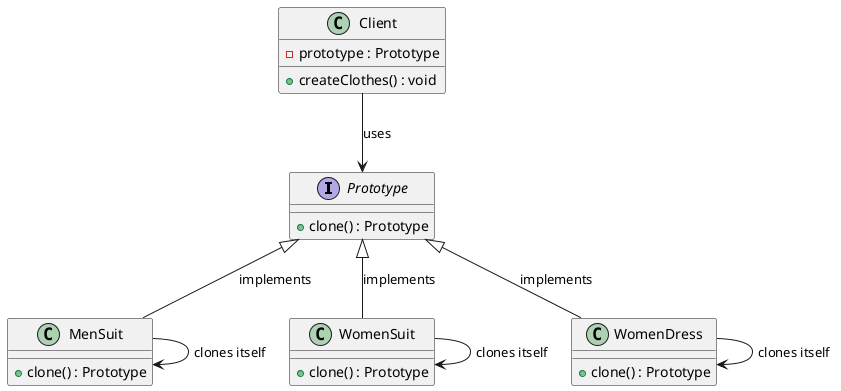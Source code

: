 @startuml

interface Prototype {
    + clone() : Prototype
}

class MenSuit {
    + clone() : Prototype
}

class WomenSuit {
    + clone() : Prototype
}

class WomenDress {
    + clone() : Prototype
}

class Client {
    - prototype : Prototype
    + createClothes() : void
}

Client --> Prototype : uses
Prototype <|-- MenSuit : implements
Prototype <|-- WomenSuit : implements
Prototype <|-- WomenDress : implements

MenSuit --> MenSuit : clones itself
WomenSuit --> WomenSuit : clones itself
WomenDress --> WomenDress : clones itself

@enduml
